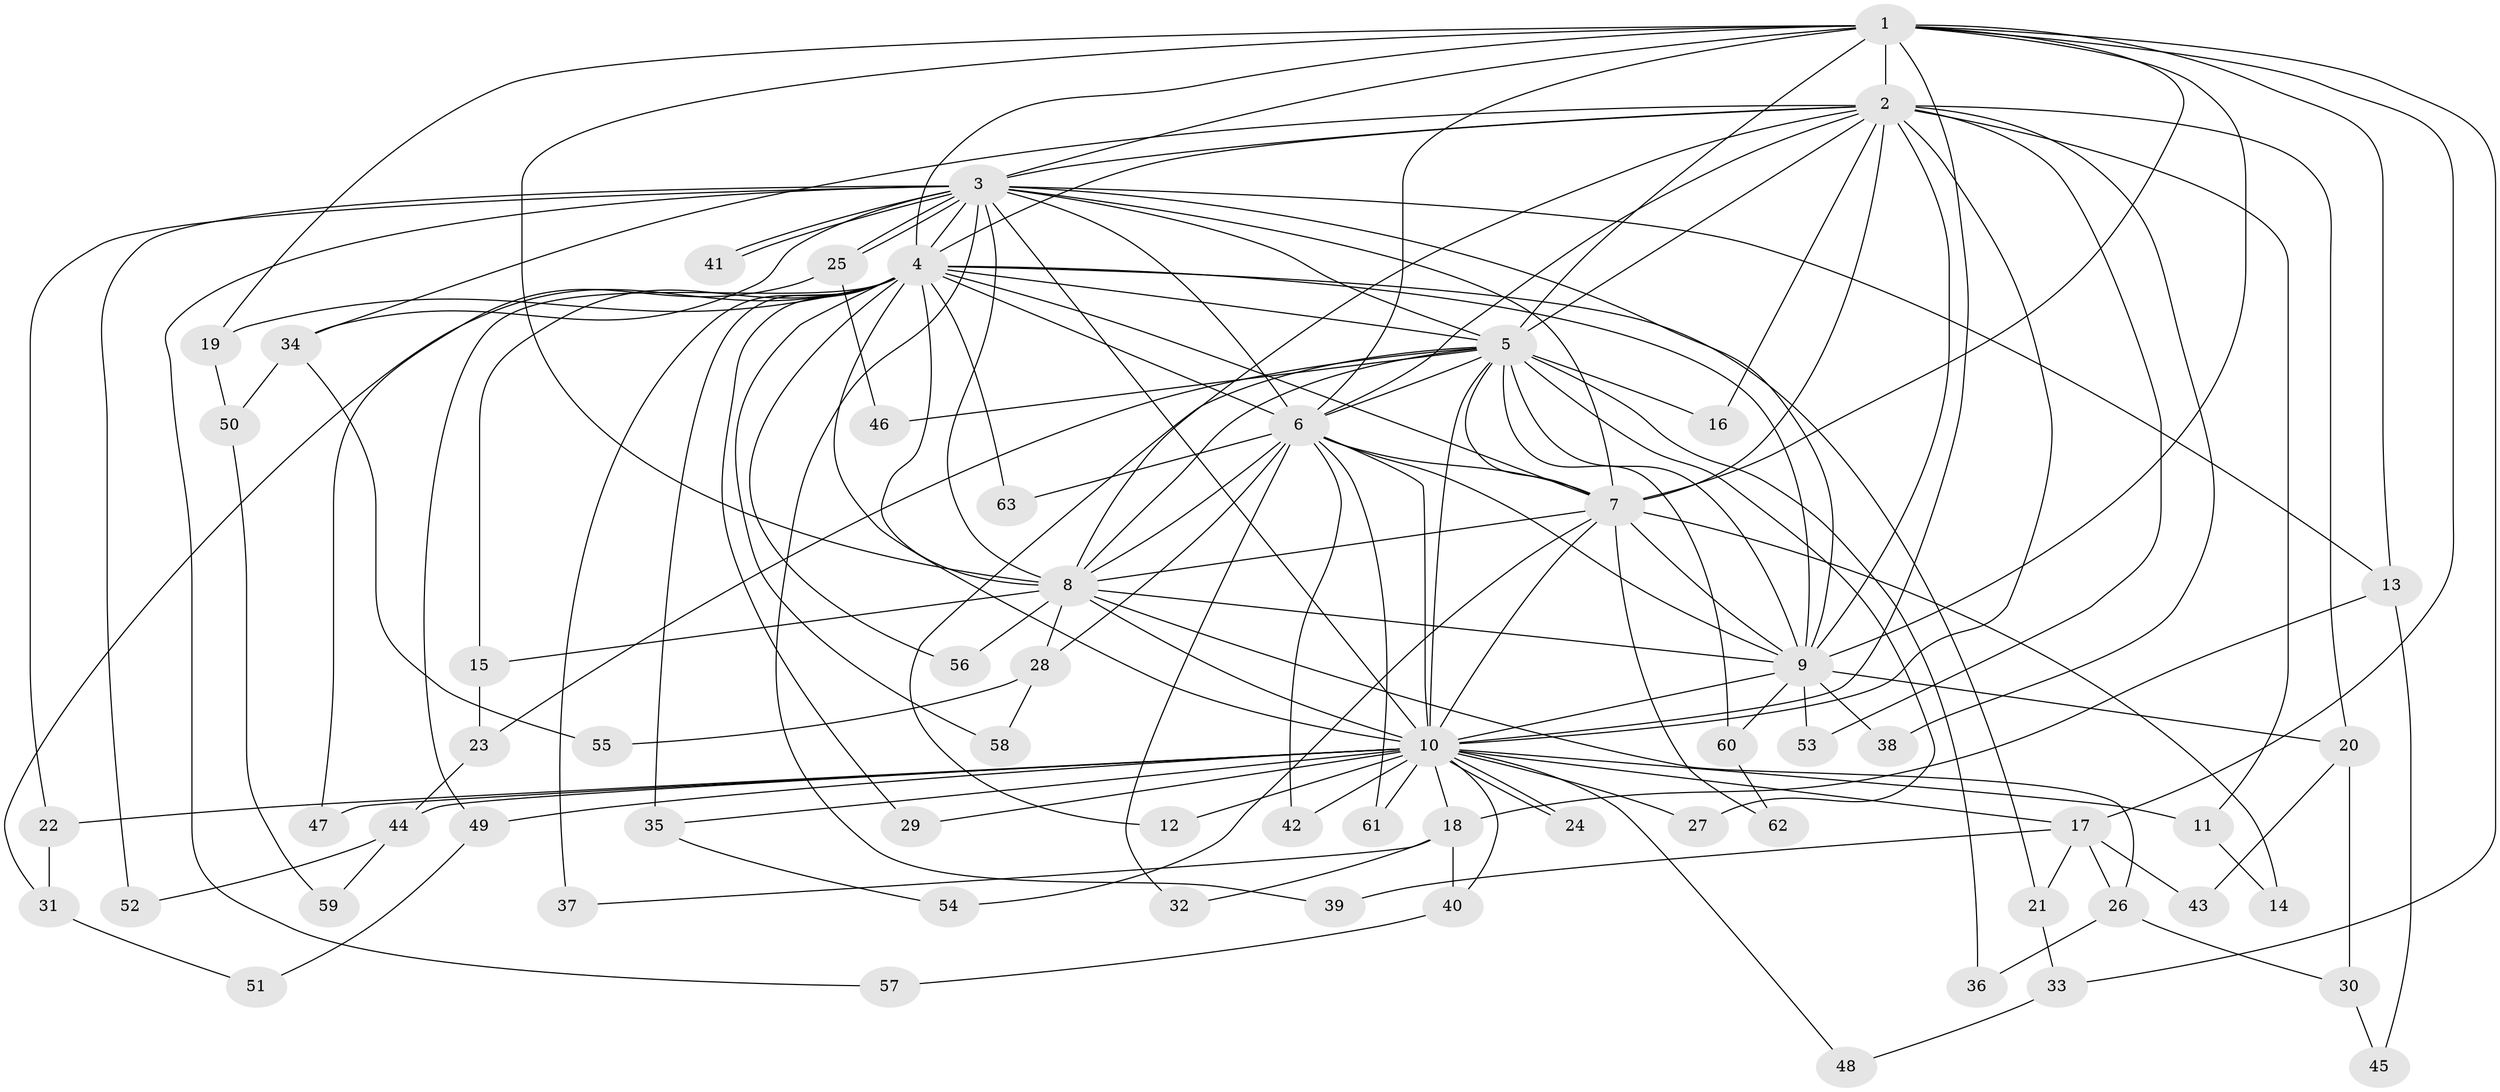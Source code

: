 // coarse degree distribution, {12: 0.044444444444444446, 25: 0.022222222222222223, 20: 0.022222222222222223, 16: 0.022222222222222223, 13: 0.022222222222222223, 11: 0.022222222222222223, 10: 0.022222222222222223, 2: 0.4444444444444444, 4: 0.15555555555555556, 8: 0.022222222222222223, 5: 0.022222222222222223, 3: 0.15555555555555556, 1: 0.022222222222222223}
// Generated by graph-tools (version 1.1) at 2025/51/02/27/25 19:51:45]
// undirected, 63 vertices, 151 edges
graph export_dot {
graph [start="1"]
  node [color=gray90,style=filled];
  1;
  2;
  3;
  4;
  5;
  6;
  7;
  8;
  9;
  10;
  11;
  12;
  13;
  14;
  15;
  16;
  17;
  18;
  19;
  20;
  21;
  22;
  23;
  24;
  25;
  26;
  27;
  28;
  29;
  30;
  31;
  32;
  33;
  34;
  35;
  36;
  37;
  38;
  39;
  40;
  41;
  42;
  43;
  44;
  45;
  46;
  47;
  48;
  49;
  50;
  51;
  52;
  53;
  54;
  55;
  56;
  57;
  58;
  59;
  60;
  61;
  62;
  63;
  1 -- 2;
  1 -- 3;
  1 -- 4;
  1 -- 5;
  1 -- 6;
  1 -- 7;
  1 -- 8;
  1 -- 9;
  1 -- 10;
  1 -- 13;
  1 -- 17;
  1 -- 19;
  1 -- 33;
  2 -- 3;
  2 -- 4;
  2 -- 5;
  2 -- 6;
  2 -- 7;
  2 -- 8;
  2 -- 9;
  2 -- 10;
  2 -- 11;
  2 -- 16;
  2 -- 20;
  2 -- 34;
  2 -- 38;
  2 -- 53;
  3 -- 4;
  3 -- 5;
  3 -- 6;
  3 -- 7;
  3 -- 8;
  3 -- 9;
  3 -- 10;
  3 -- 13;
  3 -- 22;
  3 -- 25;
  3 -- 25;
  3 -- 34;
  3 -- 39;
  3 -- 41;
  3 -- 41;
  3 -- 52;
  3 -- 57;
  4 -- 5;
  4 -- 6;
  4 -- 7;
  4 -- 8;
  4 -- 9;
  4 -- 10;
  4 -- 15;
  4 -- 19;
  4 -- 21;
  4 -- 29;
  4 -- 31;
  4 -- 35;
  4 -- 37;
  4 -- 49;
  4 -- 56;
  4 -- 58;
  4 -- 63;
  5 -- 6;
  5 -- 7;
  5 -- 8;
  5 -- 9;
  5 -- 10;
  5 -- 12;
  5 -- 16;
  5 -- 23;
  5 -- 27;
  5 -- 36;
  5 -- 46;
  5 -- 60;
  6 -- 7;
  6 -- 8;
  6 -- 9;
  6 -- 10;
  6 -- 28;
  6 -- 32;
  6 -- 42;
  6 -- 61;
  6 -- 63;
  7 -- 8;
  7 -- 9;
  7 -- 10;
  7 -- 14;
  7 -- 54;
  7 -- 62;
  8 -- 9;
  8 -- 10;
  8 -- 15;
  8 -- 26;
  8 -- 28;
  8 -- 56;
  9 -- 10;
  9 -- 20;
  9 -- 38;
  9 -- 53;
  9 -- 60;
  10 -- 11;
  10 -- 12;
  10 -- 17;
  10 -- 18;
  10 -- 22;
  10 -- 24;
  10 -- 24;
  10 -- 27;
  10 -- 29;
  10 -- 35;
  10 -- 40;
  10 -- 42;
  10 -- 44;
  10 -- 47;
  10 -- 48;
  10 -- 49;
  10 -- 61;
  11 -- 14;
  13 -- 18;
  13 -- 45;
  15 -- 23;
  17 -- 21;
  17 -- 26;
  17 -- 39;
  17 -- 43;
  18 -- 32;
  18 -- 37;
  18 -- 40;
  19 -- 50;
  20 -- 30;
  20 -- 43;
  21 -- 33;
  22 -- 31;
  23 -- 44;
  25 -- 46;
  25 -- 47;
  26 -- 30;
  26 -- 36;
  28 -- 55;
  28 -- 58;
  30 -- 45;
  31 -- 51;
  33 -- 48;
  34 -- 50;
  34 -- 55;
  35 -- 54;
  40 -- 57;
  44 -- 52;
  44 -- 59;
  49 -- 51;
  50 -- 59;
  60 -- 62;
}
